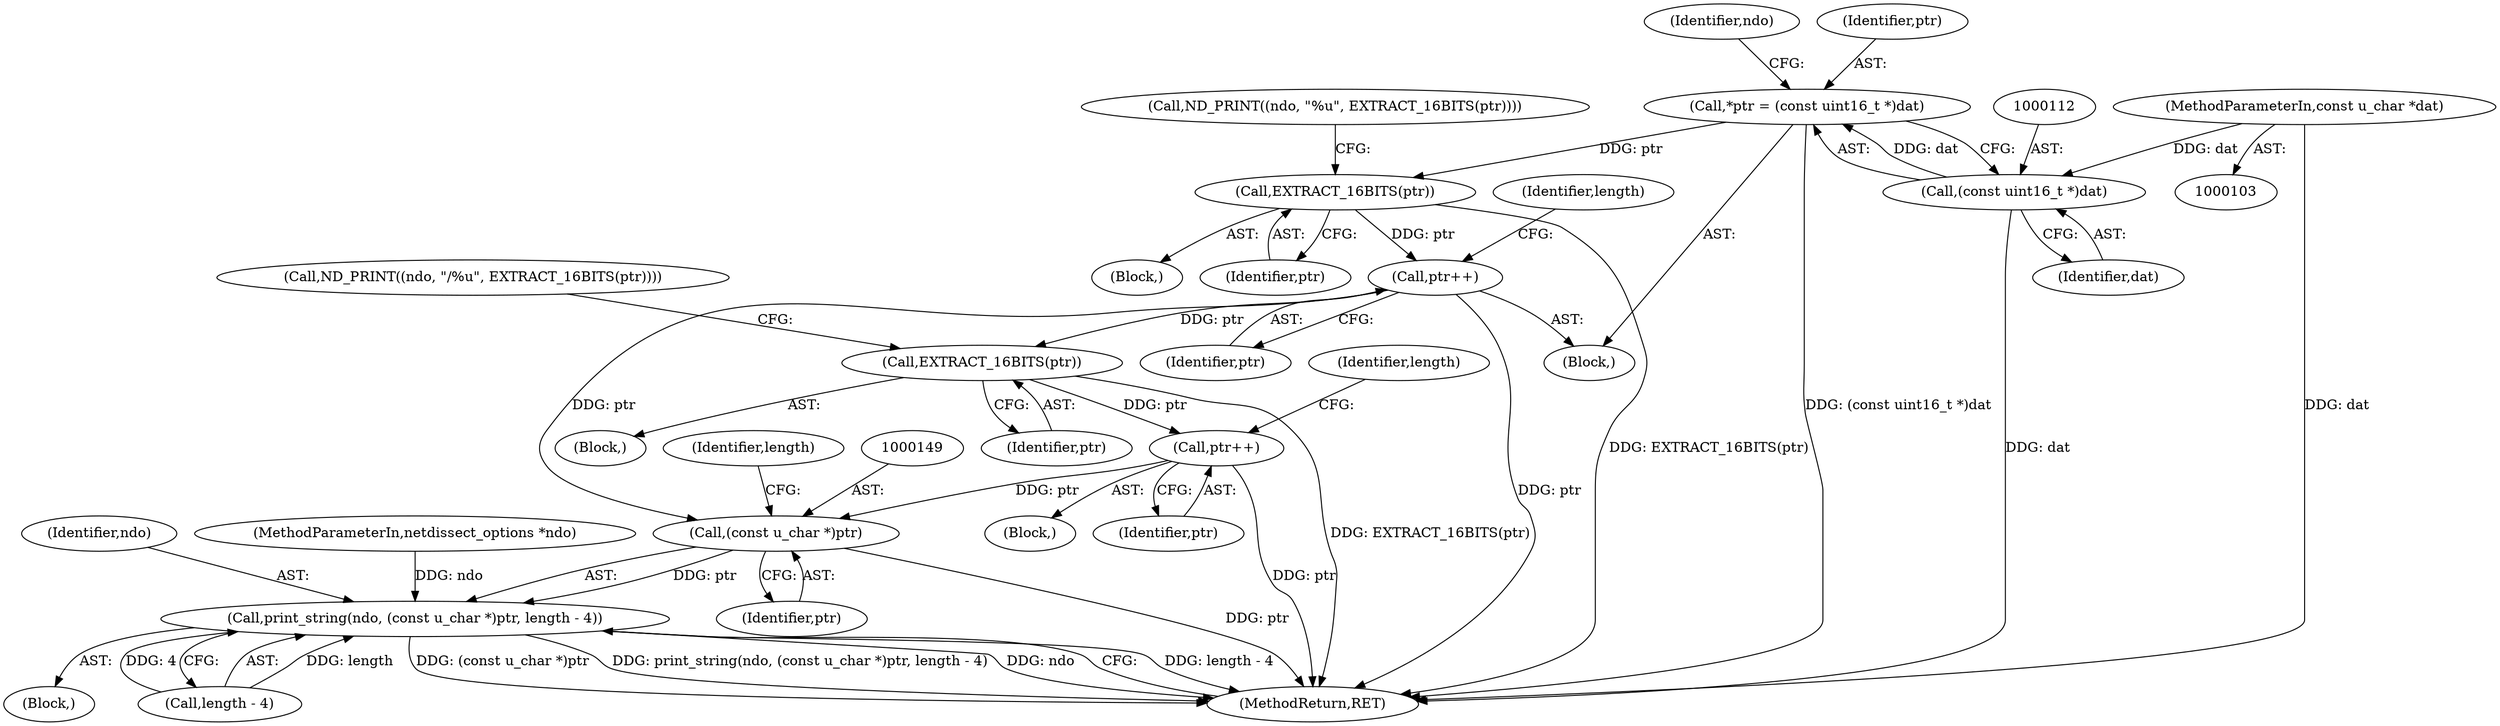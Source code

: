 digraph "1_tcpdump_cc4a7391c616be7a64ed65742ef9ed3f106eb165_12@pointer" {
"1000133" [label="(Call,EXTRACT_16BITS(ptr))"];
"1000121" [label="(Call,ptr++)"];
"1000119" [label="(Call,EXTRACT_16BITS(ptr))"];
"1000109" [label="(Call,*ptr = (const uint16_t *)dat)"];
"1000111" [label="(Call,(const uint16_t *)dat)"];
"1000105" [label="(MethodParameterIn,const u_char *dat)"];
"1000135" [label="(Call,ptr++)"];
"1000148" [label="(Call,(const u_char *)ptr)"];
"1000146" [label="(Call,print_string(ndo, (const u_char *)ptr, length - 4))"];
"1000135" [label="(Call,ptr++)"];
"1000119" [label="(Call,EXTRACT_16BITS(ptr))"];
"1000104" [label="(MethodParameterIn,netdissect_options *ndo)"];
"1000150" [label="(Identifier,ptr)"];
"1000128" [label="(Call,ND_PRINT((ndo, \"/%u\", EXTRACT_16BITS(ptr))))"];
"1000116" [label="(Identifier,ndo)"];
"1000146" [label="(Call,print_string(ndo, (const u_char *)ptr, length - 4))"];
"1000111" [label="(Call,(const uint16_t *)dat)"];
"1000127" [label="(Block,)"];
"1000122" [label="(Identifier,ptr)"];
"1000148" [label="(Call,(const u_char *)ptr)"];
"1000109" [label="(Call,*ptr = (const uint16_t *)dat)"];
"1000107" [label="(Block,)"];
"1000125" [label="(Identifier,length)"];
"1000136" [label="(Identifier,ptr)"];
"1000154" [label="(MethodReturn,RET)"];
"1000134" [label="(Identifier,ptr)"];
"1000131" [label="(Block,)"];
"1000121" [label="(Call,ptr++)"];
"1000133" [label="(Call,EXTRACT_16BITS(ptr))"];
"1000110" [label="(Identifier,ptr)"];
"1000113" [label="(Identifier,dat)"];
"1000141" [label="(Block,)"];
"1000114" [label="(Call,ND_PRINT((ndo, \"%u\", EXTRACT_16BITS(ptr))))"];
"1000151" [label="(Call,length - 4)"];
"1000147" [label="(Identifier,ndo)"];
"1000105" [label="(MethodParameterIn,const u_char *dat)"];
"1000152" [label="(Identifier,length)"];
"1000139" [label="(Identifier,length)"];
"1000120" [label="(Identifier,ptr)"];
"1000117" [label="(Block,)"];
"1000133" -> "1000131"  [label="AST: "];
"1000133" -> "1000134"  [label="CFG: "];
"1000134" -> "1000133"  [label="AST: "];
"1000128" -> "1000133"  [label="CFG: "];
"1000133" -> "1000154"  [label="DDG: EXTRACT_16BITS(ptr)"];
"1000121" -> "1000133"  [label="DDG: ptr"];
"1000133" -> "1000135"  [label="DDG: ptr"];
"1000121" -> "1000107"  [label="AST: "];
"1000121" -> "1000122"  [label="CFG: "];
"1000122" -> "1000121"  [label="AST: "];
"1000125" -> "1000121"  [label="CFG: "];
"1000121" -> "1000154"  [label="DDG: ptr"];
"1000119" -> "1000121"  [label="DDG: ptr"];
"1000121" -> "1000148"  [label="DDG: ptr"];
"1000119" -> "1000117"  [label="AST: "];
"1000119" -> "1000120"  [label="CFG: "];
"1000120" -> "1000119"  [label="AST: "];
"1000114" -> "1000119"  [label="CFG: "];
"1000119" -> "1000154"  [label="DDG: EXTRACT_16BITS(ptr)"];
"1000109" -> "1000119"  [label="DDG: ptr"];
"1000109" -> "1000107"  [label="AST: "];
"1000109" -> "1000111"  [label="CFG: "];
"1000110" -> "1000109"  [label="AST: "];
"1000111" -> "1000109"  [label="AST: "];
"1000116" -> "1000109"  [label="CFG: "];
"1000109" -> "1000154"  [label="DDG: (const uint16_t *)dat"];
"1000111" -> "1000109"  [label="DDG: dat"];
"1000111" -> "1000113"  [label="CFG: "];
"1000112" -> "1000111"  [label="AST: "];
"1000113" -> "1000111"  [label="AST: "];
"1000111" -> "1000154"  [label="DDG: dat"];
"1000105" -> "1000111"  [label="DDG: dat"];
"1000105" -> "1000103"  [label="AST: "];
"1000105" -> "1000154"  [label="DDG: dat"];
"1000135" -> "1000127"  [label="AST: "];
"1000135" -> "1000136"  [label="CFG: "];
"1000136" -> "1000135"  [label="AST: "];
"1000139" -> "1000135"  [label="CFG: "];
"1000135" -> "1000154"  [label="DDG: ptr"];
"1000135" -> "1000148"  [label="DDG: ptr"];
"1000148" -> "1000146"  [label="AST: "];
"1000148" -> "1000150"  [label="CFG: "];
"1000149" -> "1000148"  [label="AST: "];
"1000150" -> "1000148"  [label="AST: "];
"1000152" -> "1000148"  [label="CFG: "];
"1000148" -> "1000154"  [label="DDG: ptr"];
"1000148" -> "1000146"  [label="DDG: ptr"];
"1000146" -> "1000141"  [label="AST: "];
"1000146" -> "1000151"  [label="CFG: "];
"1000147" -> "1000146"  [label="AST: "];
"1000151" -> "1000146"  [label="AST: "];
"1000154" -> "1000146"  [label="CFG: "];
"1000146" -> "1000154"  [label="DDG: length - 4"];
"1000146" -> "1000154"  [label="DDG: (const u_char *)ptr"];
"1000146" -> "1000154"  [label="DDG: print_string(ndo, (const u_char *)ptr, length - 4)"];
"1000146" -> "1000154"  [label="DDG: ndo"];
"1000104" -> "1000146"  [label="DDG: ndo"];
"1000151" -> "1000146"  [label="DDG: length"];
"1000151" -> "1000146"  [label="DDG: 4"];
}
